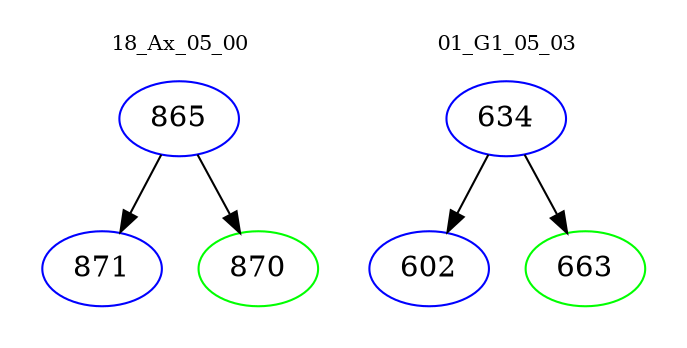 digraph{
subgraph cluster_0 {
color = white
label = "18_Ax_05_00";
fontsize=10;
T0_865 [label="865", color="blue"]
T0_865 -> T0_871 [color="black"]
T0_871 [label="871", color="blue"]
T0_865 -> T0_870 [color="black"]
T0_870 [label="870", color="green"]
}
subgraph cluster_1 {
color = white
label = "01_G1_05_03";
fontsize=10;
T1_634 [label="634", color="blue"]
T1_634 -> T1_602 [color="black"]
T1_602 [label="602", color="blue"]
T1_634 -> T1_663 [color="black"]
T1_663 [label="663", color="green"]
}
}
